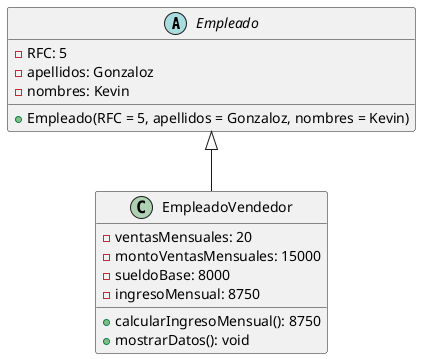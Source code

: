 @startuml Empleado

abstract class Empleado {
  - RFC: 5
  - apellidos: Gonzaloz
  - nombres: Kevin

  + Empleado(RFC = 5, apellidos = Gonzaloz, nombres = Kevin)
}

class EmpleadoVendedor extends Empleado {
  - ventasMensuales: 20
  - montoVentasMensuales: 15000
  - sueldoBase: 8000
  - ingresoMensual: 8750

  + calcularIngresoMensual(): 8750
  + mostrarDatos(): void
}

@enduml